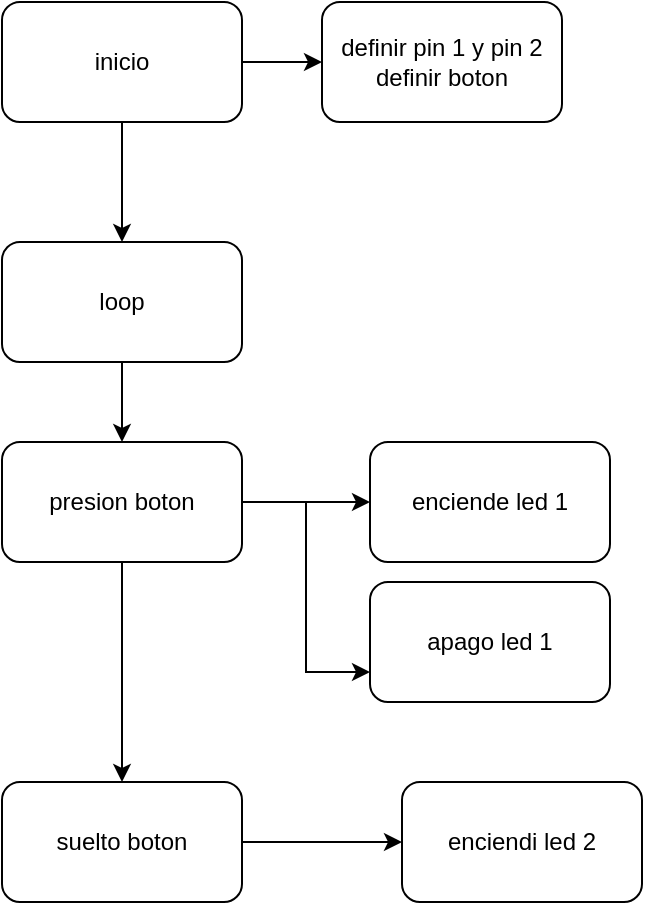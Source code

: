 <mxfile version="13.7.5" type="github">
  <diagram id="hwNJ2MDuEI9RsZFI4b82" name="Page-1">
    <mxGraphModel dx="766" dy="450" grid="1" gridSize="10" guides="1" tooltips="1" connect="1" arrows="1" fold="1" page="1" pageScale="1" pageWidth="827" pageHeight="1169" math="0" shadow="0">
      <root>
        <mxCell id="0" />
        <mxCell id="1" parent="0" />
        <mxCell id="CssqFvXEw_sw6NTqal2u-10" style="edgeStyle=orthogonalEdgeStyle;rounded=0;orthogonalLoop=1;jettySize=auto;html=1;entryX=0;entryY=0.5;entryDx=0;entryDy=0;" edge="1" parent="1" source="CssqFvXEw_sw6NTqal2u-2" target="CssqFvXEw_sw6NTqal2u-4">
          <mxGeometry relative="1" as="geometry" />
        </mxCell>
        <mxCell id="CssqFvXEw_sw6NTqal2u-11" style="edgeStyle=orthogonalEdgeStyle;rounded=0;orthogonalLoop=1;jettySize=auto;html=1;" edge="1" parent="1" source="CssqFvXEw_sw6NTqal2u-2" target="CssqFvXEw_sw6NTqal2u-3">
          <mxGeometry relative="1" as="geometry" />
        </mxCell>
        <mxCell id="CssqFvXEw_sw6NTqal2u-2" value="inicio" style="rounded=1;whiteSpace=wrap;html=1;" vertex="1" parent="1">
          <mxGeometry x="170" y="150" width="120" height="60" as="geometry" />
        </mxCell>
        <mxCell id="CssqFvXEw_sw6NTqal2u-12" style="edgeStyle=orthogonalEdgeStyle;rounded=0;orthogonalLoop=1;jettySize=auto;html=1;entryX=0.5;entryY=0;entryDx=0;entryDy=0;" edge="1" parent="1" source="CssqFvXEw_sw6NTqal2u-3" target="CssqFvXEw_sw6NTqal2u-5">
          <mxGeometry relative="1" as="geometry" />
        </mxCell>
        <mxCell id="CssqFvXEw_sw6NTqal2u-3" value="loop" style="rounded=1;whiteSpace=wrap;html=1;" vertex="1" parent="1">
          <mxGeometry x="170" y="270" width="120" height="60" as="geometry" />
        </mxCell>
        <mxCell id="CssqFvXEw_sw6NTqal2u-4" value="definir pin 1 y pin 2&lt;br&gt;definir boton" style="rounded=1;whiteSpace=wrap;html=1;" vertex="1" parent="1">
          <mxGeometry x="330" y="150" width="120" height="60" as="geometry" />
        </mxCell>
        <mxCell id="CssqFvXEw_sw6NTqal2u-13" style="edgeStyle=orthogonalEdgeStyle;rounded=0;orthogonalLoop=1;jettySize=auto;html=1;entryX=0;entryY=0.5;entryDx=0;entryDy=0;" edge="1" parent="1" source="CssqFvXEw_sw6NTqal2u-5" target="CssqFvXEw_sw6NTqal2u-7">
          <mxGeometry relative="1" as="geometry" />
        </mxCell>
        <mxCell id="CssqFvXEw_sw6NTqal2u-14" style="edgeStyle=orthogonalEdgeStyle;rounded=0;orthogonalLoop=1;jettySize=auto;html=1;entryX=0.5;entryY=0;entryDx=0;entryDy=0;" edge="1" parent="1" source="CssqFvXEw_sw6NTqal2u-5" target="CssqFvXEw_sw6NTqal2u-6">
          <mxGeometry relative="1" as="geometry" />
        </mxCell>
        <mxCell id="CssqFvXEw_sw6NTqal2u-18" style="edgeStyle=orthogonalEdgeStyle;rounded=0;orthogonalLoop=1;jettySize=auto;html=1;entryX=0;entryY=0.75;entryDx=0;entryDy=0;" edge="1" parent="1" source="CssqFvXEw_sw6NTqal2u-5" target="CssqFvXEw_sw6NTqal2u-17">
          <mxGeometry relative="1" as="geometry" />
        </mxCell>
        <mxCell id="CssqFvXEw_sw6NTqal2u-5" value="presion boton" style="rounded=1;whiteSpace=wrap;html=1;" vertex="1" parent="1">
          <mxGeometry x="170" y="370" width="120" height="60" as="geometry" />
        </mxCell>
        <mxCell id="CssqFvXEw_sw6NTqal2u-16" style="edgeStyle=orthogonalEdgeStyle;rounded=0;orthogonalLoop=1;jettySize=auto;html=1;" edge="1" parent="1" source="CssqFvXEw_sw6NTqal2u-6" target="CssqFvXEw_sw6NTqal2u-8">
          <mxGeometry relative="1" as="geometry" />
        </mxCell>
        <mxCell id="CssqFvXEw_sw6NTqal2u-6" value="suelto boton" style="rounded=1;whiteSpace=wrap;html=1;" vertex="1" parent="1">
          <mxGeometry x="170" y="540" width="120" height="60" as="geometry" />
        </mxCell>
        <mxCell id="CssqFvXEw_sw6NTqal2u-7" value="enciende led 1" style="rounded=1;whiteSpace=wrap;html=1;" vertex="1" parent="1">
          <mxGeometry x="354" y="370" width="120" height="60" as="geometry" />
        </mxCell>
        <mxCell id="CssqFvXEw_sw6NTqal2u-8" value="enciendi led 2" style="rounded=1;whiteSpace=wrap;html=1;" vertex="1" parent="1">
          <mxGeometry x="370" y="540" width="120" height="60" as="geometry" />
        </mxCell>
        <mxCell id="CssqFvXEw_sw6NTqal2u-17" value="apago led 1" style="rounded=1;whiteSpace=wrap;html=1;" vertex="1" parent="1">
          <mxGeometry x="354" y="440" width="120" height="60" as="geometry" />
        </mxCell>
      </root>
    </mxGraphModel>
  </diagram>
</mxfile>
